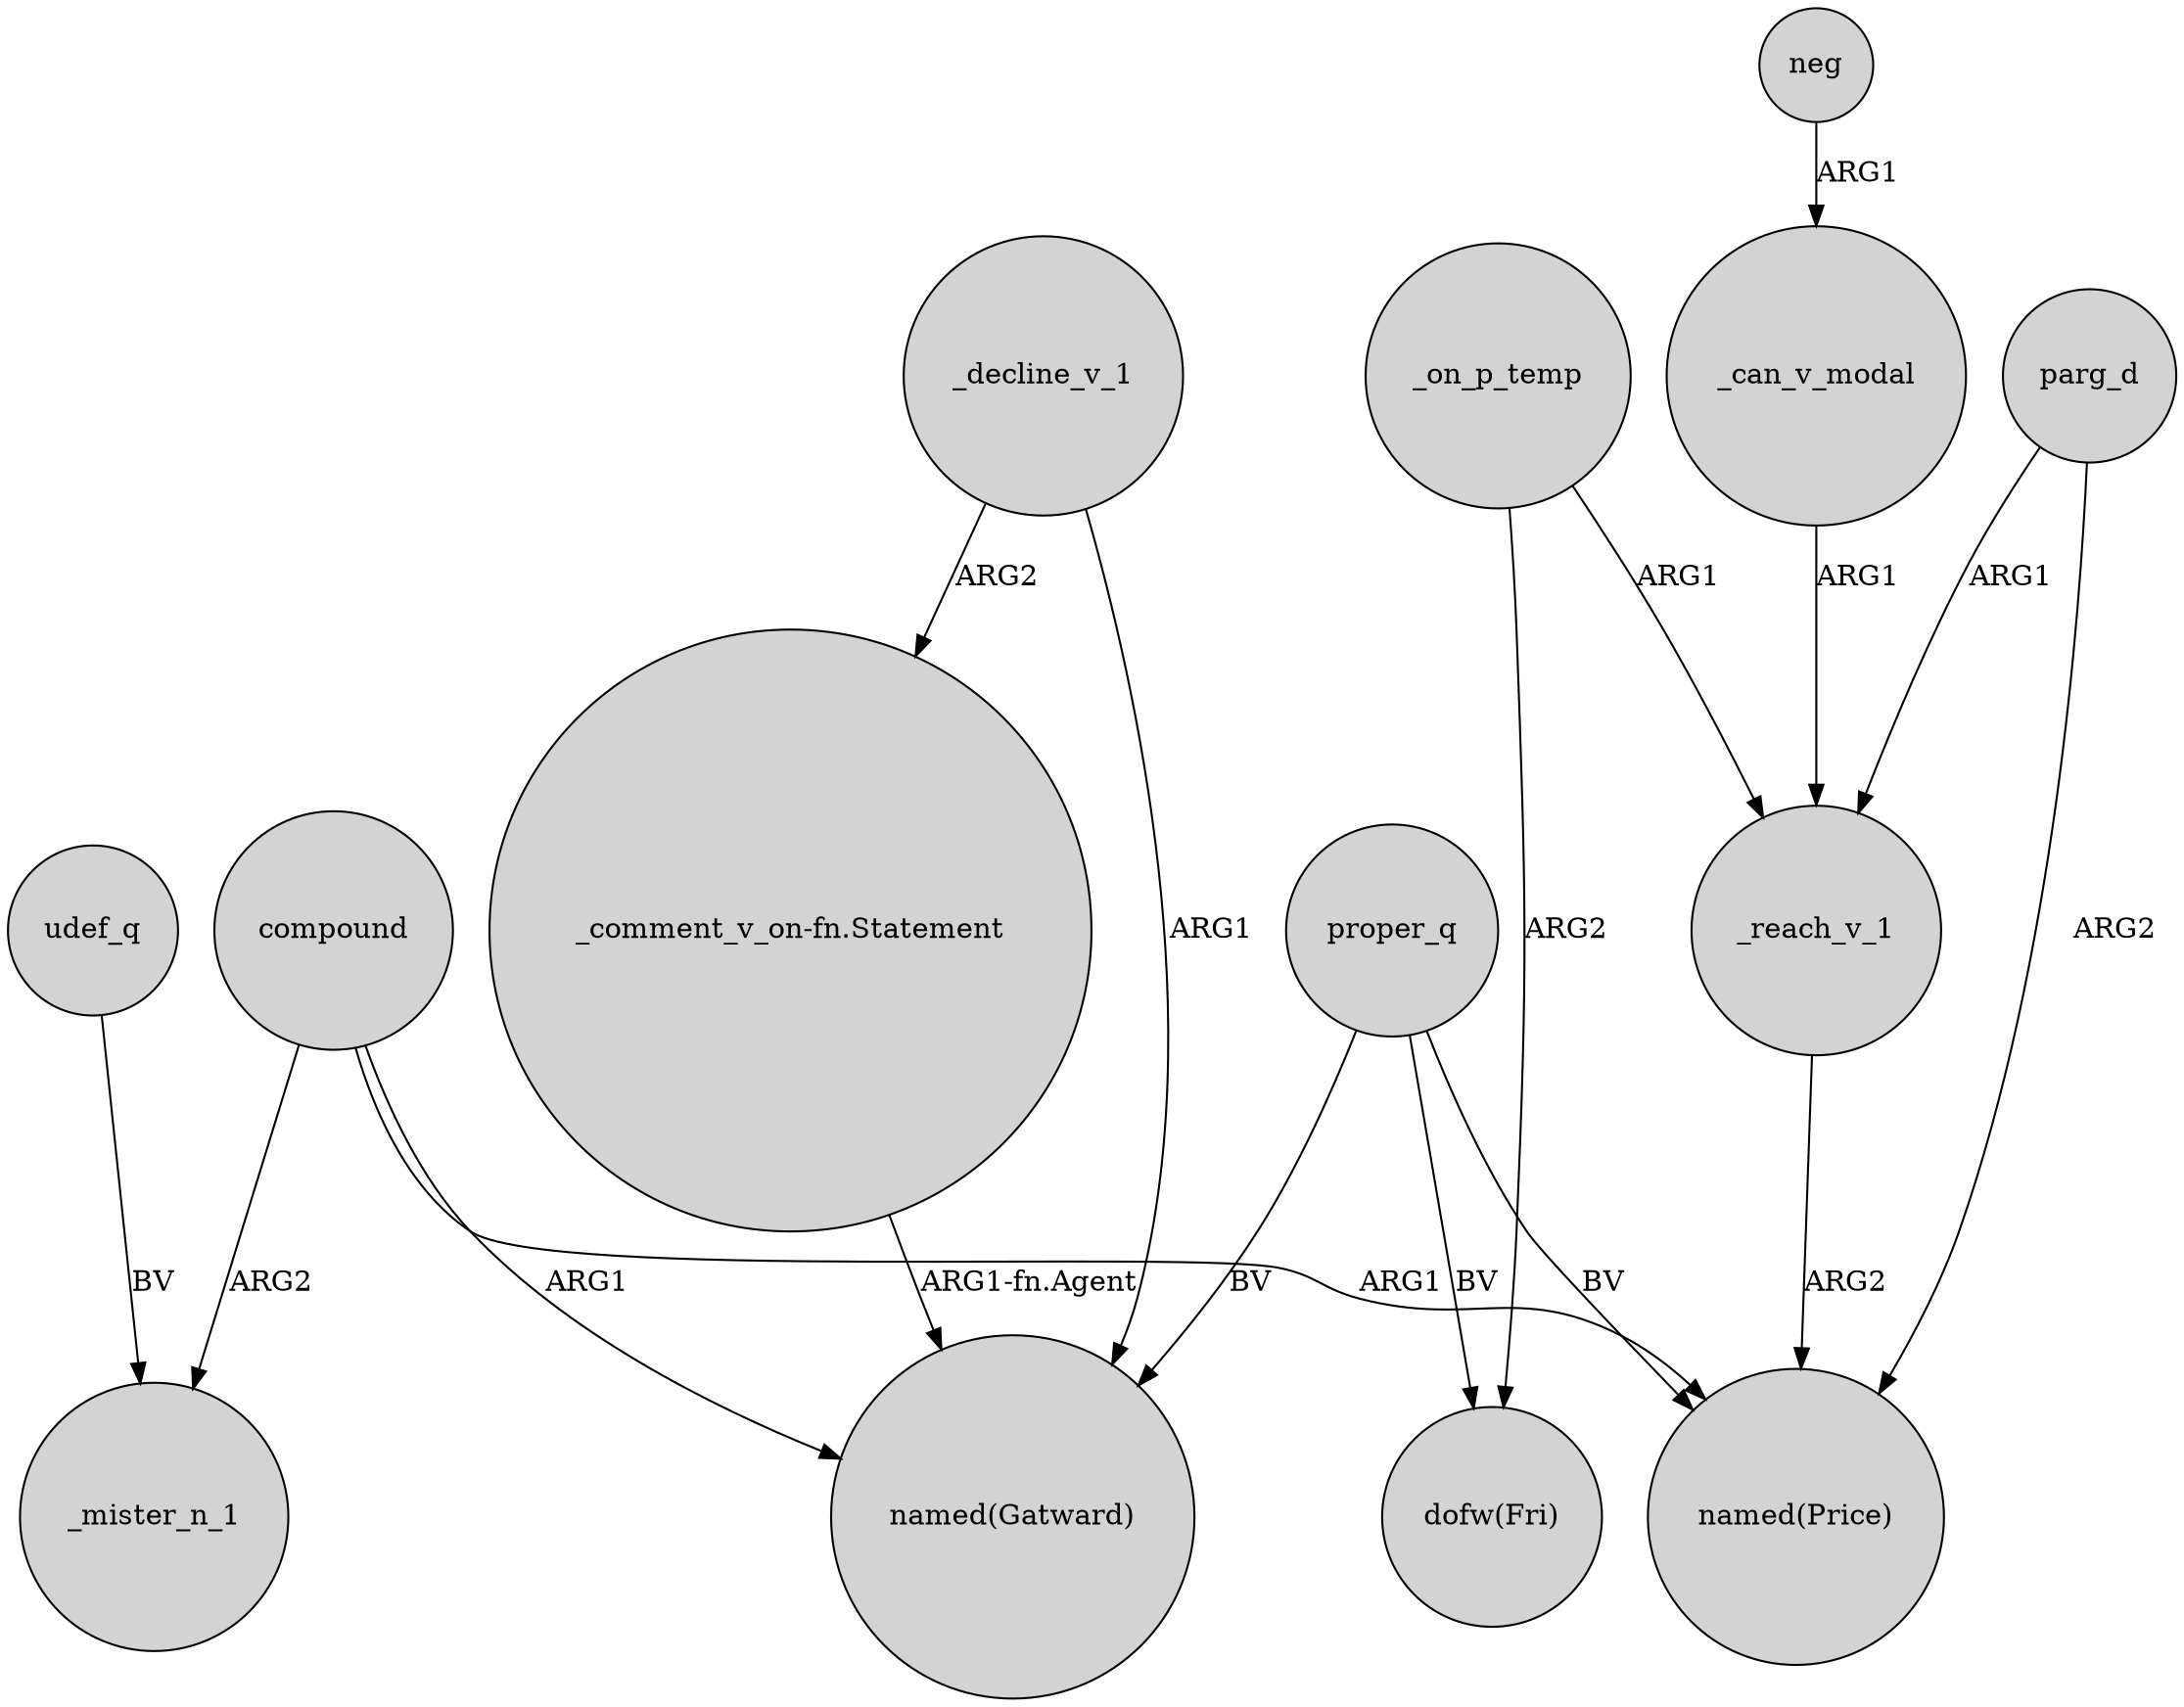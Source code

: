 digraph {
	node [shape=circle style=filled]
	udef_q -> _mister_n_1 [label=BV]
	_decline_v_1 -> "named(Gatward)" [label=ARG1]
	_reach_v_1 -> "named(Price)" [label=ARG2]
	proper_q -> "dofw(Fri)" [label=BV]
	_on_p_temp -> "dofw(Fri)" [label=ARG2]
	_can_v_modal -> _reach_v_1 [label=ARG1]
	parg_d -> "named(Price)" [label=ARG2]
	proper_q -> "named(Gatward)" [label=BV]
	compound -> "named(Gatward)" [label=ARG1]
	proper_q -> "named(Price)" [label=BV]
	parg_d -> _reach_v_1 [label=ARG1]
	_decline_v_1 -> "_comment_v_on-fn.Statement" [label=ARG2]
	"_comment_v_on-fn.Statement" -> "named(Gatward)" [label="ARG1-fn.Agent"]
	neg -> _can_v_modal [label=ARG1]
	compound -> _mister_n_1 [label=ARG2]
	_on_p_temp -> _reach_v_1 [label=ARG1]
	compound -> "named(Price)" [label=ARG1]
}
